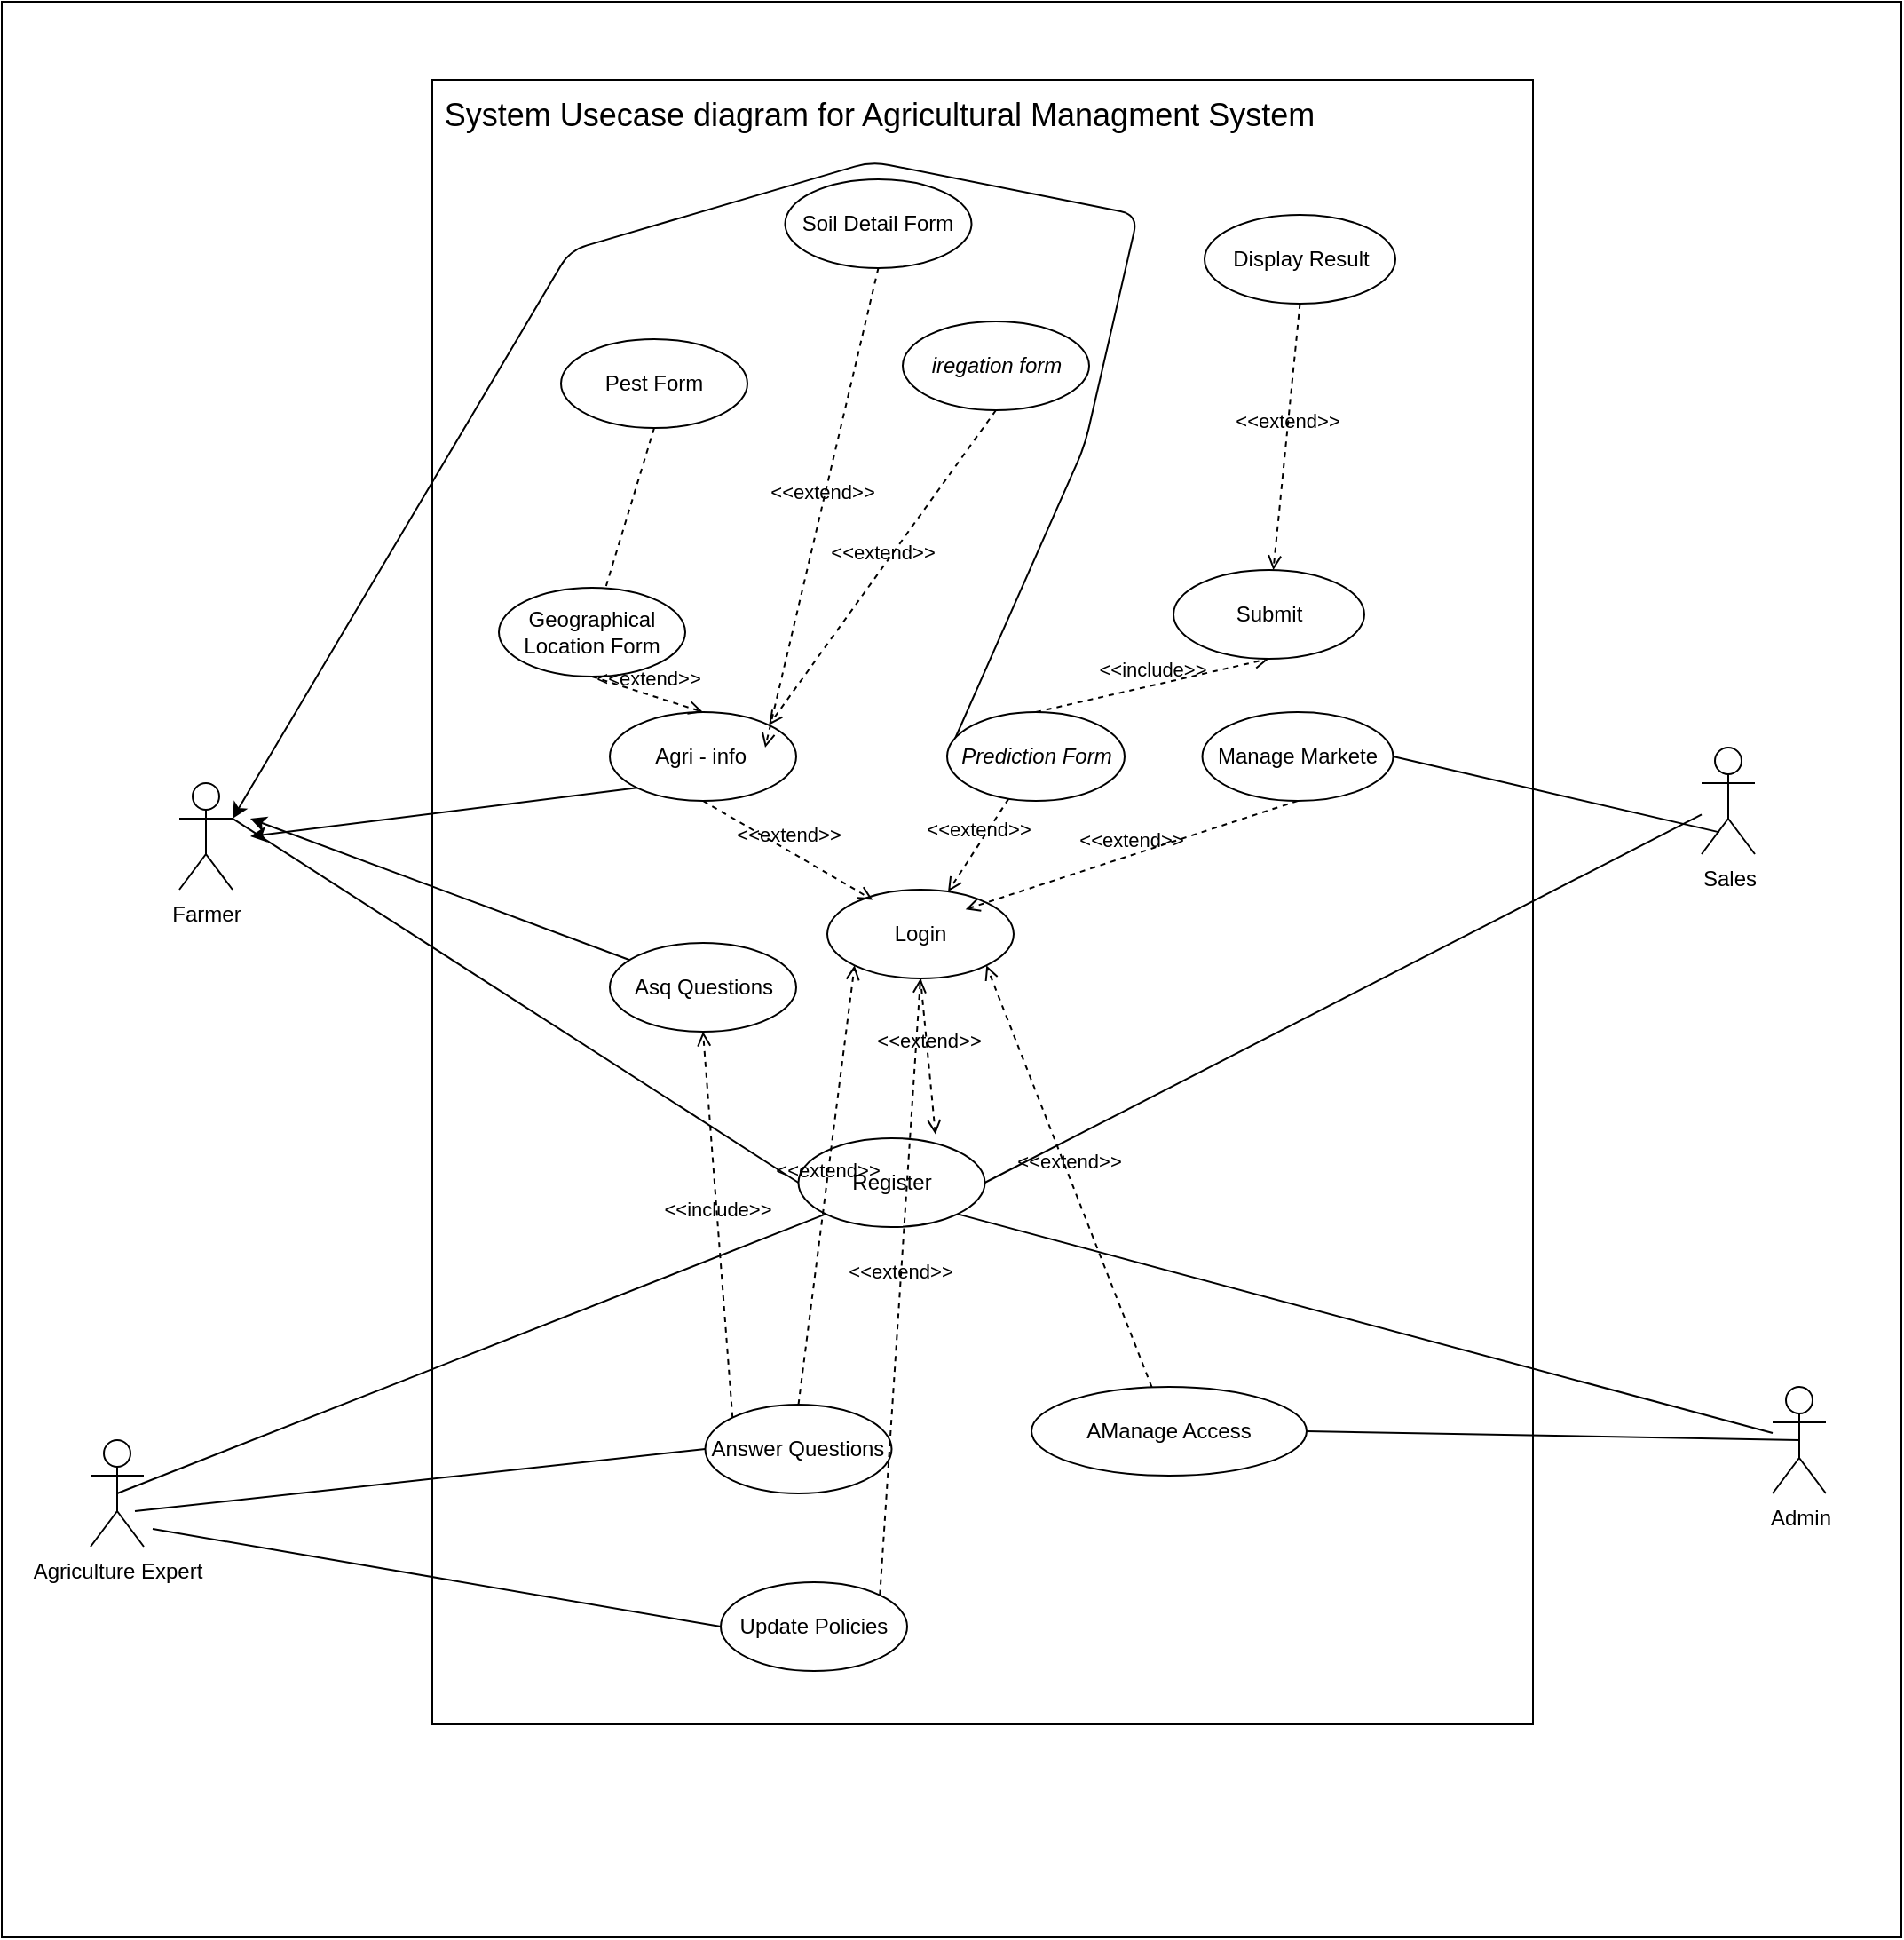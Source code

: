 <mxfile>
    <diagram id="obgFUwZaPk8ZcDwr2jT3" name="Page-1">
        <mxGraphModel dx="3779" dy="3809" grid="1" gridSize="10" guides="1" tooltips="1" connect="1" arrows="1" fold="1" page="1" pageScale="1" pageWidth="850" pageHeight="1100" math="0" shadow="0">
            <root>
                <mxCell id="0"/>
                <mxCell id="1" parent="0"/>
                <mxCell id="95" value="" style="rounded=0;whiteSpace=wrap;html=1;" vertex="1" parent="1">
                    <mxGeometry x="-120" y="-1580" width="1070" height="1090" as="geometry"/>
                </mxCell>
                <mxCell id="49" value="" style="rounded=0;whiteSpace=wrap;html=1;" vertex="1" parent="1">
                    <mxGeometry x="122.5" y="-1536" width="620" height="926" as="geometry"/>
                </mxCell>
                <mxCell id="50" value="Farmer" style="shape=umlActor;verticalLabelPosition=bottom;verticalAlign=top;html=1;outlineConnect=0;" vertex="1" parent="1">
                    <mxGeometry x="-20" y="-1140" width="30" height="60" as="geometry"/>
                </mxCell>
                <mxCell id="51" value="" style="endArrow=none;html=1;exitX=1;exitY=0.333;exitDx=0;exitDy=0;exitPerimeter=0;entryX=0;entryY=0.5;entryDx=0;entryDy=0;" edge="1" parent="1" source="50" target="52">
                    <mxGeometry width="50" height="50" relative="1" as="geometry">
                        <mxPoint x="380" y="-1000" as="sourcePoint"/>
                        <mxPoint x="430" y="-1050" as="targetPoint"/>
                    </mxGeometry>
                </mxCell>
                <mxCell id="52" value="Register" style="ellipse;whiteSpace=wrap;html=1;" vertex="1" parent="1">
                    <mxGeometry x="328.75" y="-940" width="105" height="50" as="geometry"/>
                </mxCell>
                <mxCell id="53" value="Login" style="ellipse;whiteSpace=wrap;html=1;" vertex="1" parent="1">
                    <mxGeometry x="345" y="-1080" width="105" height="50" as="geometry"/>
                </mxCell>
                <mxCell id="54" value="Soil Detail Form" style="ellipse;whiteSpace=wrap;html=1;" vertex="1" parent="1">
                    <mxGeometry x="321.25" y="-1480" width="105" height="50" as="geometry"/>
                </mxCell>
                <mxCell id="55" value="Agriculture Expert" style="shape=umlActor;verticalLabelPosition=bottom;verticalAlign=top;html=1;outlineConnect=0;" vertex="1" parent="1">
                    <mxGeometry x="-70" y="-770" width="30" height="60" as="geometry"/>
                </mxCell>
                <mxCell id="56" value="Sales" style="shape=umlActor;verticalLabelPosition=bottom;verticalAlign=top;html=1;outlineConnect=0;" vertex="1" parent="1">
                    <mxGeometry x="837.5" y="-1160" width="30" height="60" as="geometry"/>
                </mxCell>
                <mxCell id="57" value="Admin" style="shape=umlActor;verticalLabelPosition=bottom;verticalAlign=top;html=1;outlineConnect=0;" vertex="1" parent="1">
                    <mxGeometry x="877.5" y="-800" width="30" height="60" as="geometry"/>
                </mxCell>
                <mxCell id="58" value="" style="endArrow=none;html=1;exitX=1;exitY=0.5;exitDx=0;exitDy=0;" edge="1" parent="1" source="52" target="56">
                    <mxGeometry width="50" height="50" relative="1" as="geometry">
                        <mxPoint x="460" y="-870" as="sourcePoint"/>
                        <mxPoint x="510" y="-920" as="targetPoint"/>
                    </mxGeometry>
                </mxCell>
                <mxCell id="59" value="" style="endArrow=none;html=1;exitX=1;exitY=1;exitDx=0;exitDy=0;" edge="1" parent="1" source="52" target="57">
                    <mxGeometry width="50" height="50" relative="1" as="geometry">
                        <mxPoint x="470" y="-1005" as="sourcePoint"/>
                        <mxPoint x="790" y="-1057.537" as="targetPoint"/>
                    </mxGeometry>
                </mxCell>
                <mxCell id="60" value="" style="endArrow=none;html=1;exitX=0.5;exitY=0.5;exitDx=0;exitDy=0;exitPerimeter=0;entryX=0;entryY=1;entryDx=0;entryDy=0;" edge="1" parent="1" source="55" target="52">
                    <mxGeometry width="50" height="50" relative="1" as="geometry">
                        <mxPoint x="20" y="-1110" as="sourcePoint"/>
                        <mxPoint x="365" y="-1005.0" as="targetPoint"/>
                    </mxGeometry>
                </mxCell>
                <mxCell id="61" value="&lt;i&gt;iregation form&lt;/i&gt;" style="ellipse;whiteSpace=wrap;html=1;" vertex="1" parent="1">
                    <mxGeometry x="387.5" y="-1400" width="105" height="50" as="geometry"/>
                </mxCell>
                <mxCell id="62" value="Pest Form" style="ellipse;whiteSpace=wrap;html=1;" vertex="1" parent="1">
                    <mxGeometry x="195" y="-1390" width="105" height="50" as="geometry"/>
                </mxCell>
                <mxCell id="63" value="Agri - info&amp;nbsp;" style="ellipse;whiteSpace=wrap;html=1;" vertex="1" parent="1">
                    <mxGeometry x="222.5" y="-1180" width="105" height="50" as="geometry"/>
                </mxCell>
                <mxCell id="64" value="Geographical Location Form" style="ellipse;whiteSpace=wrap;html=1;" vertex="1" parent="1">
                    <mxGeometry x="160" y="-1250" width="105" height="50" as="geometry"/>
                </mxCell>
                <mxCell id="65" value="&amp;lt;&amp;lt;extend&amp;gt;&amp;gt;" style="html=1;verticalAlign=bottom;labelBackgroundColor=none;endArrow=open;endFill=0;dashed=1;exitX=0.5;exitY=1;exitDx=0;exitDy=0;entryX=0.735;entryY=-0.044;entryDx=0;entryDy=0;entryPerimeter=0;" edge="1" parent="1" source="53" target="52">
                    <mxGeometry width="160" relative="1" as="geometry">
                        <mxPoint x="402.5" y="-870" as="sourcePoint"/>
                        <mxPoint x="562.5" y="-870" as="targetPoint"/>
                    </mxGeometry>
                </mxCell>
                <mxCell id="66" value="&amp;lt;&amp;lt;include&amp;gt;&amp;gt;" style="html=1;verticalAlign=bottom;labelBackgroundColor=none;endArrow=open;endFill=0;dashed=1;exitX=0.5;exitY=0;exitDx=0;exitDy=0;entryX=0.5;entryY=1;entryDx=0;entryDy=0;" edge="1" parent="1" source="73" target="75">
                    <mxGeometry width="160" relative="1" as="geometry">
                        <mxPoint x="251.25" y="-1230" as="sourcePoint"/>
                        <mxPoint x="411.25" y="-1230" as="targetPoint"/>
                    </mxGeometry>
                </mxCell>
                <mxCell id="68" value="&amp;lt;&amp;lt;extend&amp;gt;&amp;gt;" style="html=1;verticalAlign=bottom;labelBackgroundColor=none;endArrow=open;endFill=0;dashed=1;exitX=0.5;exitY=1;exitDx=0;exitDy=0;entryX=0.5;entryY=0;entryDx=0;entryDy=0;" edge="1" parent="1" source="64" target="63">
                    <mxGeometry width="160" relative="1" as="geometry">
                        <mxPoint x="421.25" y="-1140.0" as="sourcePoint"/>
                        <mxPoint x="453.435" y="-1178.05" as="targetPoint"/>
                    </mxGeometry>
                </mxCell>
                <mxCell id="69" value="&amp;lt;&amp;lt;extend&amp;gt;&amp;gt;" style="html=1;verticalAlign=bottom;labelBackgroundColor=none;endArrow=open;endFill=0;dashed=1;exitX=0.5;exitY=1;exitDx=0;exitDy=0;entryX=0.244;entryY=0.115;entryDx=0;entryDy=0;entryPerimeter=0;" edge="1" parent="1" source="63" target="53">
                    <mxGeometry width="160" relative="1" as="geometry">
                        <mxPoint x="431.25" y="-920.0" as="sourcePoint"/>
                        <mxPoint x="463.435" y="-958.05" as="targetPoint"/>
                    </mxGeometry>
                </mxCell>
                <mxCell id="70" value="&amp;lt;&amp;lt;extend&amp;gt;&amp;gt;" style="html=1;verticalAlign=bottom;labelBackgroundColor=none;endArrow=open;endFill=0;dashed=1;exitX=0.5;exitY=1;exitDx=0;exitDy=0;entryX=1;entryY=0;entryDx=0;entryDy=0;" edge="1" parent="1" source="61" target="63">
                    <mxGeometry width="160" relative="1" as="geometry">
                        <mxPoint x="297.5" y="-1220" as="sourcePoint"/>
                        <mxPoint x="367.5" y="-1185" as="targetPoint"/>
                    </mxGeometry>
                </mxCell>
                <mxCell id="71" value="&amp;lt;&amp;lt;extend&amp;gt;&amp;gt;" style="html=1;verticalAlign=bottom;labelBackgroundColor=none;endArrow=open;endFill=0;dashed=1;exitX=0.5;exitY=1;exitDx=0;exitDy=0;" edge="1" parent="1" source="54">
                    <mxGeometry width="160" relative="1" as="geometry">
                        <mxPoint x="307.5" y="-1210" as="sourcePoint"/>
                        <mxPoint x="310" y="-1160" as="targetPoint"/>
                    </mxGeometry>
                </mxCell>
                <mxCell id="72" style="edgeStyle=none;html=1;entryX=1;entryY=0.333;entryDx=0;entryDy=0;entryPerimeter=0;exitX=0;exitY=0.5;exitDx=0;exitDy=0;" edge="1" parent="1" source="73" target="50">
                    <mxGeometry relative="1" as="geometry">
                        <Array as="points">
                            <mxPoint x="490" y="-1330"/>
                            <mxPoint x="520" y="-1460"/>
                            <mxPoint x="370" y="-1490"/>
                            <mxPoint x="200" y="-1440"/>
                        </Array>
                    </mxGeometry>
                </mxCell>
                <mxCell id="73" value="&lt;i&gt;Prediction Form&lt;/i&gt;" style="ellipse;whiteSpace=wrap;html=1;" vertex="1" parent="1">
                    <mxGeometry x="412.5" y="-1180" width="100" height="50" as="geometry"/>
                </mxCell>
                <mxCell id="74" value="&amp;lt;&amp;lt;extend&amp;gt;&amp;gt;" style="html=1;verticalAlign=bottom;labelBackgroundColor=none;endArrow=open;endFill=0;dashed=1;" edge="1" parent="1" source="73" target="53">
                    <mxGeometry width="160" relative="1" as="geometry">
                        <mxPoint x="525" y="-1100" as="sourcePoint"/>
                        <mxPoint x="379.37" y="-1014.25" as="targetPoint"/>
                    </mxGeometry>
                </mxCell>
                <mxCell id="75" value="Submit" style="ellipse;whiteSpace=wrap;html=1;" vertex="1" parent="1">
                    <mxGeometry x="540" y="-1260" width="107.5" height="50" as="geometry"/>
                </mxCell>
                <mxCell id="76" value="Display Result" style="ellipse;whiteSpace=wrap;html=1;" vertex="1" parent="1">
                    <mxGeometry x="557.5" y="-1460" width="107.5" height="50" as="geometry"/>
                </mxCell>
                <mxCell id="77" value="&amp;lt;&amp;lt;extend&amp;gt;&amp;gt;" style="html=1;verticalAlign=bottom;labelBackgroundColor=none;endArrow=open;endFill=0;dashed=1;exitX=0.5;exitY=1;exitDx=0;exitDy=0;" edge="1" parent="1" source="76" target="75">
                    <mxGeometry width="160" relative="1" as="geometry">
                        <mxPoint x="245" y="-1330" as="sourcePoint"/>
                        <mxPoint x="389.37" y="-1234.25" as="targetPoint"/>
                    </mxGeometry>
                </mxCell>
                <mxCell id="78" value="Answer Questions" style="ellipse;whiteSpace=wrap;html=1;" vertex="1" parent="1">
                    <mxGeometry x="276.25" y="-790" width="105" height="50" as="geometry"/>
                </mxCell>
                <mxCell id="79" style="edgeStyle=none;html=1;entryX=1;entryY=0.333;entryDx=0;entryDy=0;entryPerimeter=0;exitX=0;exitY=1;exitDx=0;exitDy=0;" edge="1" parent="1" source="63">
                    <mxGeometry relative="1" as="geometry">
                        <mxPoint x="195.0" y="-1125" as="sourcePoint"/>
                        <mxPoint x="20" y="-1110" as="targetPoint"/>
                    </mxGeometry>
                </mxCell>
                <mxCell id="80" value="" style="endArrow=none;html=1;exitX=0.5;exitY=0.5;exitDx=0;exitDy=0;exitPerimeter=0;entryX=0;entryY=0.5;entryDx=0;entryDy=0;" edge="1" parent="1" target="78">
                    <mxGeometry width="50" height="50" relative="1" as="geometry">
                        <mxPoint x="-45" y="-730" as="sourcePoint"/>
                        <mxPoint x="344.425" y="-837.181" as="targetPoint"/>
                    </mxGeometry>
                </mxCell>
                <mxCell id="81" value="Asq Questions" style="ellipse;whiteSpace=wrap;html=1;" vertex="1" parent="1">
                    <mxGeometry x="222.5" y="-1050" width="105" height="50" as="geometry"/>
                </mxCell>
                <mxCell id="82" style="edgeStyle=none;html=1;" edge="1" parent="1" source="81">
                    <mxGeometry relative="1" as="geometry">
                        <mxPoint x="248.175" y="-1127.181" as="sourcePoint"/>
                        <mxPoint x="20" y="-1120" as="targetPoint"/>
                    </mxGeometry>
                </mxCell>
                <mxCell id="83" value="&amp;lt;&amp;lt;include&amp;gt;&amp;gt;" style="html=1;verticalAlign=bottom;labelBackgroundColor=none;endArrow=open;endFill=0;dashed=1;exitX=0;exitY=0;exitDx=0;exitDy=0;entryX=0.5;entryY=1;entryDx=0;entryDy=0;" edge="1" parent="1" source="78" target="81">
                    <mxGeometry width="160" relative="1" as="geometry">
                        <mxPoint x="472.5" y="-870" as="sourcePoint"/>
                        <mxPoint x="603.75" y="-900" as="targetPoint"/>
                    </mxGeometry>
                </mxCell>
                <mxCell id="84" value="Update Policies" style="ellipse;whiteSpace=wrap;html=1;" vertex="1" parent="1">
                    <mxGeometry x="285" y="-690" width="105" height="50" as="geometry"/>
                </mxCell>
                <mxCell id="85" value="" style="endArrow=none;html=1;exitX=0.5;exitY=0.5;exitDx=0;exitDy=0;exitPerimeter=0;entryX=0;entryY=0.5;entryDx=0;entryDy=0;" edge="1" parent="1" target="84">
                    <mxGeometry width="50" height="50" relative="1" as="geometry">
                        <mxPoint x="-35" y="-720" as="sourcePoint"/>
                        <mxPoint x="286.25" y="-755" as="targetPoint"/>
                    </mxGeometry>
                </mxCell>
                <mxCell id="86" value="AManage Access" style="ellipse;whiteSpace=wrap;html=1;" vertex="1" parent="1">
                    <mxGeometry x="460" y="-800" width="155" height="50" as="geometry"/>
                </mxCell>
                <mxCell id="87" value="" style="endArrow=none;html=1;exitX=1;exitY=0.5;exitDx=0;exitDy=0;entryX=0.5;entryY=0.5;entryDx=0;entryDy=0;entryPerimeter=0;" edge="1" parent="1" source="86" target="57">
                    <mxGeometry width="50" height="50" relative="1" as="geometry">
                        <mxPoint x="443.75" y="-905.0" as="sourcePoint"/>
                        <mxPoint x="847.5" y="-1112.299" as="targetPoint"/>
                    </mxGeometry>
                </mxCell>
                <mxCell id="88" value="Manage Markete" style="ellipse;whiteSpace=wrap;html=1;" vertex="1" parent="1">
                    <mxGeometry x="556.25" y="-1180" width="107.5" height="50" as="geometry"/>
                </mxCell>
                <mxCell id="89" value="&amp;lt;&amp;lt;extend&amp;gt;&amp;gt;" style="html=1;verticalAlign=bottom;labelBackgroundColor=none;endArrow=open;endFill=0;dashed=1;exitX=0.5;exitY=1;exitDx=0;exitDy=0;" edge="1" parent="1" source="88">
                    <mxGeometry width="160" relative="1" as="geometry">
                        <mxPoint x="456.935" y="-1121.242" as="sourcePoint"/>
                        <mxPoint x="422.881" y="-1068.903" as="targetPoint"/>
                    </mxGeometry>
                </mxCell>
                <mxCell id="90" value="" style="endArrow=none;html=1;exitX=1;exitY=0.5;exitDx=0;exitDy=0;" edge="1" parent="1" source="88">
                    <mxGeometry width="50" height="50" relative="1" as="geometry">
                        <mxPoint x="443.75" y="-905" as="sourcePoint"/>
                        <mxPoint x="847.5" y="-1112.299" as="targetPoint"/>
                    </mxGeometry>
                </mxCell>
                <mxCell id="91" value="&amp;lt;&amp;lt;extend&amp;gt;&amp;gt;" style="html=1;verticalAlign=bottom;labelBackgroundColor=none;endArrow=open;endFill=0;dashed=1;exitX=0.5;exitY=0;exitDx=0;exitDy=0;entryX=0;entryY=1;entryDx=0;entryDy=0;" edge="1" parent="1" source="78" target="53">
                    <mxGeometry width="160" relative="1" as="geometry">
                        <mxPoint x="620" y="-1120.0" as="sourcePoint"/>
                        <mxPoint x="432.881" y="-1058.903" as="targetPoint"/>
                    </mxGeometry>
                </mxCell>
                <mxCell id="92" value="&amp;lt;&amp;lt;extend&amp;gt;&amp;gt;" style="html=1;verticalAlign=bottom;labelBackgroundColor=none;endArrow=open;endFill=0;dashed=1;entryX=1;entryY=1;entryDx=0;entryDy=0;" edge="1" parent="1" source="86" target="53">
                    <mxGeometry width="160" relative="1" as="geometry">
                        <mxPoint x="338.75" y="-780.0" as="sourcePoint"/>
                        <mxPoint x="370.377" y="-1027.322" as="targetPoint"/>
                    </mxGeometry>
                </mxCell>
                <mxCell id="93" value="&amp;lt;&amp;lt;extend&amp;gt;&amp;gt;" style="html=1;verticalAlign=bottom;labelBackgroundColor=none;endArrow=open;endFill=0;dashed=1;exitX=1;exitY=0;exitDx=0;exitDy=0;entryX=0.5;entryY=1;entryDx=0;entryDy=0;" edge="1" parent="1" source="84" target="53">
                    <mxGeometry width="160" relative="1" as="geometry">
                        <mxPoint x="338.75" y="-780" as="sourcePoint"/>
                        <mxPoint x="369.91" y="-1027.547" as="targetPoint"/>
                    </mxGeometry>
                </mxCell>
                <mxCell id="94" value="&lt;font style=&quot;font-size: 18px;&quot;&gt;System Usecase diagram for Agricultural Managment System&lt;/font&gt;" style="text;html=1;align=center;verticalAlign=middle;resizable=0;points=[];autosize=1;strokeColor=none;fillColor=none;" vertex="1" parent="1">
                    <mxGeometry x="118.75" y="-1536" width="510" height="40" as="geometry"/>
                </mxCell>
                <mxCell id="96" value="" style="html=1;verticalAlign=bottom;labelBackgroundColor=none;endArrow=none;endFill=0;dashed=1;exitX=0.5;exitY=1;exitDx=0;exitDy=0;" edge="1" parent="1" source="62" target="64">
                    <mxGeometry width="160" relative="1" as="geometry">
                        <mxPoint x="247.5" y="-1340" as="sourcePoint"/>
                        <mxPoint x="310" y="-1170" as="targetPoint"/>
                    </mxGeometry>
                </mxCell>
            </root>
        </mxGraphModel>
    </diagram>
</mxfile>